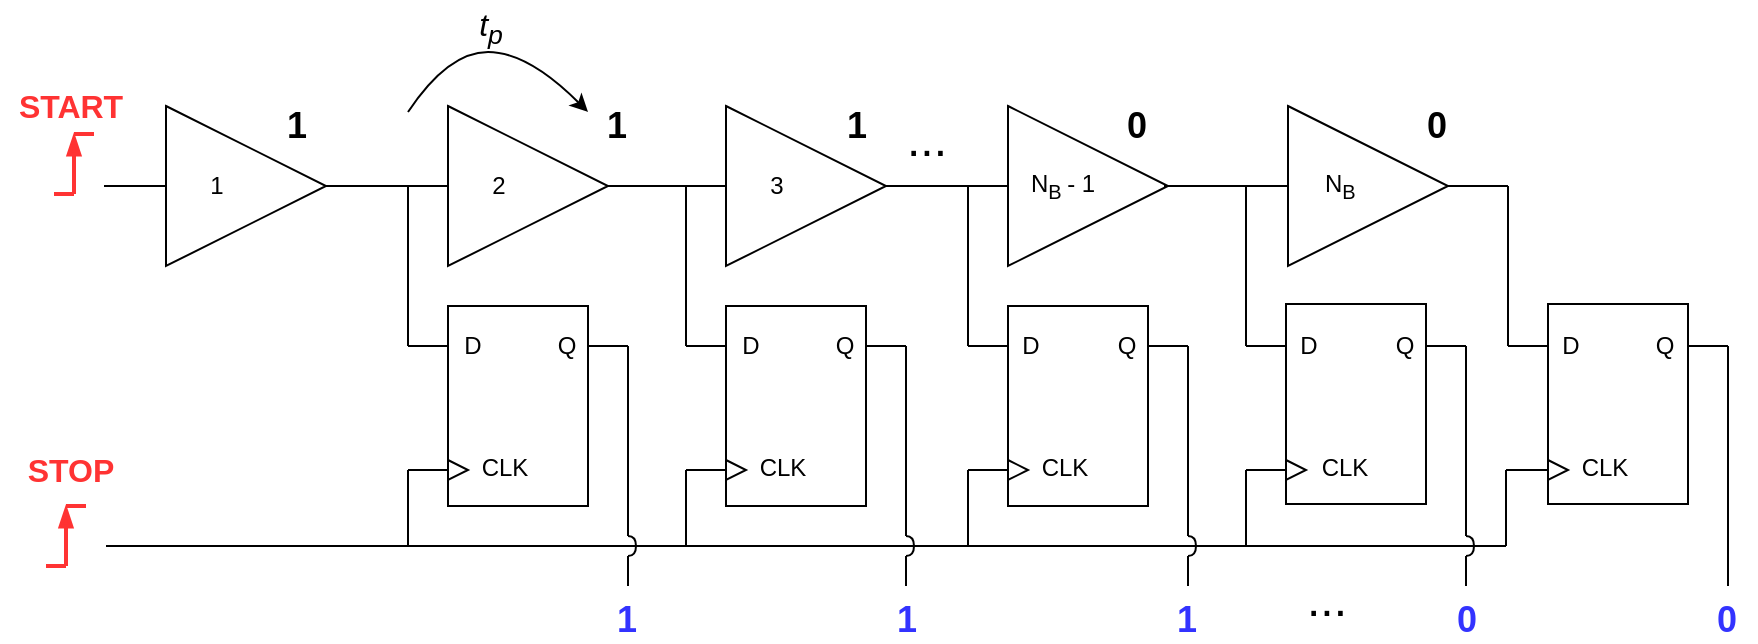 <mxfile>
    <diagram id="1EXWsSY_AmRjuCrx7NAw" name="Page-1">
        <mxGraphModel dx="1924" dy="332" grid="1" gridSize="10" guides="1" tooltips="1" connect="1" arrows="1" fold="1" page="1" pageScale="1" pageWidth="850" pageHeight="1100" math="0" shadow="0">
            <root>
                <mxCell id="0"/>
                <mxCell id="1" parent="0"/>
                <mxCell id="2" value="" style="triangle;whiteSpace=wrap;html=1;" vertex="1" parent="1">
                    <mxGeometry x="-820" y="80" width="80" height="80" as="geometry"/>
                </mxCell>
                <mxCell id="3" value="" style="triangle;whiteSpace=wrap;html=1;" vertex="1" parent="1">
                    <mxGeometry x="-679" y="80" width="80" height="80" as="geometry"/>
                </mxCell>
                <mxCell id="4" value="" style="triangle;whiteSpace=wrap;html=1;" vertex="1" parent="1">
                    <mxGeometry x="-540" y="80" width="80" height="80" as="geometry"/>
                </mxCell>
                <mxCell id="5" value="" style="triangle;whiteSpace=wrap;html=1;" vertex="1" parent="1">
                    <mxGeometry x="-399" y="80" width="80" height="80" as="geometry"/>
                </mxCell>
                <mxCell id="6" value="" style="triangle;whiteSpace=wrap;html=1;" vertex="1" parent="1">
                    <mxGeometry x="-259" y="80" width="80" height="80" as="geometry"/>
                </mxCell>
                <mxCell id="7" value="" style="whiteSpace=wrap;html=1;" vertex="1" parent="1">
                    <mxGeometry x="-679" y="180" width="70" height="100" as="geometry"/>
                </mxCell>
                <mxCell id="8" value="" style="whiteSpace=wrap;html=1;" vertex="1" parent="1">
                    <mxGeometry x="-540" y="180" width="70" height="100" as="geometry"/>
                </mxCell>
                <mxCell id="9" value="" style="whiteSpace=wrap;html=1;" vertex="1" parent="1">
                    <mxGeometry x="-399" y="180" width="70" height="100" as="geometry"/>
                </mxCell>
                <mxCell id="10" value="" style="whiteSpace=wrap;html=1;" vertex="1" parent="1">
                    <mxGeometry x="-260" y="179" width="70" height="100" as="geometry"/>
                </mxCell>
                <mxCell id="11" value="" style="whiteSpace=wrap;html=1;" vertex="1" parent="1">
                    <mxGeometry x="-129" y="179" width="70" height="100" as="geometry"/>
                </mxCell>
                <mxCell id="12" value="" style="endArrow=none;html=1;exitX=1;exitY=0.5;exitDx=0;exitDy=0;entryX=0;entryY=0.5;entryDx=0;entryDy=0;" edge="1" parent="1" source="2" target="3">
                    <mxGeometry width="50" height="50" relative="1" as="geometry">
                        <mxPoint x="-709" y="161" as="sourcePoint"/>
                        <mxPoint x="-680" y="120" as="targetPoint"/>
                    </mxGeometry>
                </mxCell>
                <mxCell id="13" value="" style="endArrow=none;html=1;exitX=1;exitY=0.5;exitDx=0;exitDy=0;" edge="1" parent="1" source="3">
                    <mxGeometry width="50" height="50" relative="1" as="geometry">
                        <mxPoint x="-580" y="120" as="sourcePoint"/>
                        <mxPoint x="-540" y="120" as="targetPoint"/>
                    </mxGeometry>
                </mxCell>
                <mxCell id="14" value="" style="endArrow=none;html=1;exitX=1;exitY=0.5;exitDx=0;exitDy=0;entryX=0;entryY=0.5;entryDx=0;entryDy=0;" edge="1" parent="1" target="5">
                    <mxGeometry width="50" height="50" relative="1" as="geometry">
                        <mxPoint x="-460" y="120" as="sourcePoint"/>
                        <mxPoint x="-420" y="120" as="targetPoint"/>
                    </mxGeometry>
                </mxCell>
                <mxCell id="15" value="" style="endArrow=none;html=1;exitX=1;exitY=0.5;exitDx=0;exitDy=0;entryX=0;entryY=0.5;entryDx=0;entryDy=0;" edge="1" parent="1" target="6">
                    <mxGeometry width="50" height="50" relative="1" as="geometry">
                        <mxPoint x="-321" y="120" as="sourcePoint"/>
                        <mxPoint x="-281" y="120" as="targetPoint"/>
                    </mxGeometry>
                </mxCell>
                <mxCell id="16" value="" style="endArrow=none;html=1;exitX=1;exitY=0.5;exitDx=0;exitDy=0;" edge="1" parent="1" source="6">
                    <mxGeometry width="50" height="50" relative="1" as="geometry">
                        <mxPoint x="-178" y="120" as="sourcePoint"/>
                        <mxPoint x="-149" y="120" as="targetPoint"/>
                    </mxGeometry>
                </mxCell>
                <mxCell id="17" value="" style="endArrow=none;html=1;" edge="1" parent="1">
                    <mxGeometry width="50" height="50" relative="1" as="geometry">
                        <mxPoint x="-699" y="200" as="sourcePoint"/>
                        <mxPoint x="-679" y="200" as="targetPoint"/>
                    </mxGeometry>
                </mxCell>
                <mxCell id="18" value="" style="endArrow=none;html=1;" edge="1" parent="1">
                    <mxGeometry width="50" height="50" relative="1" as="geometry">
                        <mxPoint x="-419" y="120" as="sourcePoint"/>
                        <mxPoint x="-419" y="200" as="targetPoint"/>
                    </mxGeometry>
                </mxCell>
                <mxCell id="19" value="" style="endArrow=none;html=1;" edge="1" parent="1">
                    <mxGeometry width="50" height="50" relative="1" as="geometry">
                        <mxPoint x="-280" y="120" as="sourcePoint"/>
                        <mxPoint x="-280" y="200" as="targetPoint"/>
                    </mxGeometry>
                </mxCell>
                <mxCell id="20" value="" style="endArrow=none;html=1;" edge="1" parent="1">
                    <mxGeometry width="50" height="50" relative="1" as="geometry">
                        <mxPoint x="-149" y="120" as="sourcePoint"/>
                        <mxPoint x="-149" y="200" as="targetPoint"/>
                    </mxGeometry>
                </mxCell>
                <mxCell id="21" value="" style="endArrow=none;html=1;" edge="1" parent="1">
                    <mxGeometry width="50" height="50" relative="1" as="geometry">
                        <mxPoint x="-560" y="120" as="sourcePoint"/>
                        <mxPoint x="-560" y="200" as="targetPoint"/>
                    </mxGeometry>
                </mxCell>
                <mxCell id="22" value="" style="endArrow=none;html=1;" edge="1" parent="1">
                    <mxGeometry width="50" height="50" relative="1" as="geometry">
                        <mxPoint x="-699" y="120" as="sourcePoint"/>
                        <mxPoint x="-699" y="200" as="targetPoint"/>
                    </mxGeometry>
                </mxCell>
                <mxCell id="23" value="" style="endArrow=none;html=1;" edge="1" parent="1">
                    <mxGeometry width="50" height="50" relative="1" as="geometry">
                        <mxPoint x="-560" y="200" as="sourcePoint"/>
                        <mxPoint x="-540" y="200" as="targetPoint"/>
                    </mxGeometry>
                </mxCell>
                <mxCell id="24" value="" style="endArrow=none;html=1;" edge="1" parent="1">
                    <mxGeometry width="50" height="50" relative="1" as="geometry">
                        <mxPoint x="-419.0" y="200.0" as="sourcePoint"/>
                        <mxPoint x="-399.0" y="200.0" as="targetPoint"/>
                    </mxGeometry>
                </mxCell>
                <mxCell id="25" value="" style="endArrow=none;html=1;" edge="1" parent="1">
                    <mxGeometry width="50" height="50" relative="1" as="geometry">
                        <mxPoint x="-280.0" y="200.0" as="sourcePoint"/>
                        <mxPoint x="-260.0" y="200.0" as="targetPoint"/>
                    </mxGeometry>
                </mxCell>
                <mxCell id="26" value="" style="endArrow=none;html=1;" edge="1" parent="1">
                    <mxGeometry width="50" height="50" relative="1" as="geometry">
                        <mxPoint x="-149.0" y="200.0" as="sourcePoint"/>
                        <mxPoint x="-129.0" y="200.0" as="targetPoint"/>
                    </mxGeometry>
                </mxCell>
                <mxCell id="27" value="1" style="text;html=1;resizable=0;autosize=1;align=center;verticalAlign=middle;points=[];fillColor=none;strokeColor=none;rounded=0;" vertex="1" parent="1">
                    <mxGeometry x="-805" y="110" width="20" height="20" as="geometry"/>
                </mxCell>
                <mxCell id="28" value="2" style="text;html=1;resizable=0;autosize=1;align=center;verticalAlign=middle;points=[];fillColor=none;strokeColor=none;rounded=0;" vertex="1" parent="1">
                    <mxGeometry x="-664" y="110" width="20" height="20" as="geometry"/>
                </mxCell>
                <mxCell id="29" value="3" style="text;html=1;resizable=0;autosize=1;align=center;verticalAlign=middle;points=[];fillColor=none;strokeColor=none;rounded=0;" vertex="1" parent="1">
                    <mxGeometry x="-525" y="110" width="20" height="20" as="geometry"/>
                </mxCell>
                <mxCell id="30" value="N&lt;sub&gt;B&amp;nbsp;&lt;/sub&gt;- 1" style="text;html=1;resizable=0;autosize=1;align=center;verticalAlign=middle;points=[];fillColor=none;strokeColor=none;rounded=0;" vertex="1" parent="1">
                    <mxGeometry x="-397" y="110" width="50" height="20" as="geometry"/>
                </mxCell>
                <mxCell id="31" value="N&lt;sub&gt;B&amp;nbsp;&lt;/sub&gt;" style="text;html=1;resizable=0;autosize=1;align=center;verticalAlign=middle;points=[];fillColor=none;strokeColor=none;rounded=0;" vertex="1" parent="1">
                    <mxGeometry x="-247" y="110" width="30" height="20" as="geometry"/>
                </mxCell>
                <mxCell id="32" value="&lt;font style=&quot;font-size: 24px&quot;&gt;...&lt;/font&gt;" style="text;html=1;resizable=0;autosize=1;align=center;verticalAlign=middle;points=[];fillColor=none;strokeColor=none;rounded=0;" vertex="1" parent="1">
                    <mxGeometry x="-460" y="87" width="40" height="20" as="geometry"/>
                </mxCell>
                <mxCell id="33" value="" style="curved=1;endArrow=classic;html=1;fontSize=24;" edge="1" parent="1">
                    <mxGeometry width="50" height="50" relative="1" as="geometry">
                        <mxPoint x="-699" y="83" as="sourcePoint"/>
                        <mxPoint x="-609" y="83" as="targetPoint"/>
                        <Array as="points">
                            <mxPoint x="-679" y="53"/>
                            <mxPoint x="-639" y="53"/>
                        </Array>
                    </mxGeometry>
                </mxCell>
                <mxCell id="34" value="&lt;div class=&quot;standard&quot; id=&quot;magicparlabel-1922&quot; style=&quot;margin-bottom: 2ex&quot;&gt;&lt;font size=&quot;3&quot; color=&quot;#000000&quot;&gt;t&lt;sub&gt;p&lt;/sub&gt;&lt;/font&gt;&lt;br&gt;&lt;/div&gt;" style="text;html=1;resizable=0;autosize=1;align=center;verticalAlign=middle;points=[];fillColor=none;strokeColor=none;rounded=0;fontStyle=2" vertex="1" parent="1">
                    <mxGeometry x="-673" y="27" width="30" height="40" as="geometry"/>
                </mxCell>
                <mxCell id="35" value="D" style="text;html=1;resizable=0;autosize=1;align=center;verticalAlign=middle;points=[];fillColor=none;strokeColor=none;rounded=0;" vertex="1" parent="1">
                    <mxGeometry x="-677" y="190" width="20" height="20" as="geometry"/>
                </mxCell>
                <mxCell id="36" value="D" style="text;html=1;resizable=0;autosize=1;align=center;verticalAlign=middle;points=[];fillColor=none;strokeColor=none;rounded=0;" vertex="1" parent="1">
                    <mxGeometry x="-538" y="190" width="20" height="20" as="geometry"/>
                </mxCell>
                <mxCell id="37" value="D" style="text;html=1;resizable=0;autosize=1;align=center;verticalAlign=middle;points=[];fillColor=none;strokeColor=none;rounded=0;" vertex="1" parent="1">
                    <mxGeometry x="-398" y="190" width="20" height="20" as="geometry"/>
                </mxCell>
                <mxCell id="38" value="D" style="text;html=1;resizable=0;autosize=1;align=center;verticalAlign=middle;points=[];fillColor=none;strokeColor=none;rounded=0;" vertex="1" parent="1">
                    <mxGeometry x="-259" y="190" width="20" height="20" as="geometry"/>
                </mxCell>
                <mxCell id="39" value="D" style="text;html=1;resizable=0;autosize=1;align=center;verticalAlign=middle;points=[];fillColor=none;strokeColor=none;rounded=0;" vertex="1" parent="1">
                    <mxGeometry x="-128" y="190" width="20" height="20" as="geometry"/>
                </mxCell>
                <mxCell id="40" value="" style="endArrow=none;html=1;" edge="1" parent="1">
                    <mxGeometry width="50" height="50" relative="1" as="geometry">
                        <mxPoint x="-609" y="200" as="sourcePoint"/>
                        <mxPoint x="-589" y="200" as="targetPoint"/>
                    </mxGeometry>
                </mxCell>
                <mxCell id="41" value="" style="endArrow=none;html=1;" edge="1" parent="1">
                    <mxGeometry width="50" height="50" relative="1" as="geometry">
                        <mxPoint x="-470" y="200" as="sourcePoint"/>
                        <mxPoint x="-450" y="200" as="targetPoint"/>
                    </mxGeometry>
                </mxCell>
                <mxCell id="42" value="" style="endArrow=none;html=1;" edge="1" parent="1">
                    <mxGeometry width="50" height="50" relative="1" as="geometry">
                        <mxPoint x="-329" y="200" as="sourcePoint"/>
                        <mxPoint x="-309" y="200" as="targetPoint"/>
                    </mxGeometry>
                </mxCell>
                <mxCell id="43" value="" style="endArrow=none;html=1;" edge="1" parent="1">
                    <mxGeometry width="50" height="50" relative="1" as="geometry">
                        <mxPoint x="-190" y="200" as="sourcePoint"/>
                        <mxPoint x="-170" y="200" as="targetPoint"/>
                    </mxGeometry>
                </mxCell>
                <mxCell id="44" value="" style="endArrow=none;html=1;" edge="1" parent="1">
                    <mxGeometry width="50" height="50" relative="1" as="geometry">
                        <mxPoint x="-59.0" y="200" as="sourcePoint"/>
                        <mxPoint x="-39" y="200" as="targetPoint"/>
                    </mxGeometry>
                </mxCell>
                <mxCell id="45" value="Q" style="text;html=1;resizable=0;autosize=1;align=center;verticalAlign=middle;points=[];fillColor=none;strokeColor=none;rounded=0;" vertex="1" parent="1">
                    <mxGeometry x="-630" y="190" width="20" height="20" as="geometry"/>
                </mxCell>
                <mxCell id="46" value="Q" style="text;html=1;resizable=0;autosize=1;align=center;verticalAlign=middle;points=[];fillColor=none;strokeColor=none;rounded=0;" vertex="1" parent="1">
                    <mxGeometry x="-491" y="190" width="20" height="20" as="geometry"/>
                </mxCell>
                <mxCell id="47" value="Q" style="text;html=1;resizable=0;autosize=1;align=center;verticalAlign=middle;points=[];fillColor=none;strokeColor=none;rounded=0;" vertex="1" parent="1">
                    <mxGeometry x="-350" y="190" width="20" height="20" as="geometry"/>
                </mxCell>
                <mxCell id="48" value="Q" style="text;html=1;resizable=0;autosize=1;align=center;verticalAlign=middle;points=[];fillColor=none;strokeColor=none;rounded=0;" vertex="1" parent="1">
                    <mxGeometry x="-211" y="190" width="20" height="20" as="geometry"/>
                </mxCell>
                <mxCell id="49" value="Q" style="text;html=1;resizable=0;autosize=1;align=center;verticalAlign=middle;points=[];fillColor=none;strokeColor=none;rounded=0;" vertex="1" parent="1">
                    <mxGeometry x="-81" y="190" width="20" height="20" as="geometry"/>
                </mxCell>
                <mxCell id="50" value="" style="triangle;whiteSpace=wrap;html=1;fontSize=18;fontColor=#FFFFFF;strokeWidth=1;" vertex="1" parent="1">
                    <mxGeometry x="-679" y="257" width="10" height="10" as="geometry"/>
                </mxCell>
                <mxCell id="51" value="" style="triangle;whiteSpace=wrap;html=1;fontSize=18;fontColor=#FFFFFF;strokeWidth=1;" vertex="1" parent="1">
                    <mxGeometry x="-540" y="257" width="10" height="10" as="geometry"/>
                </mxCell>
                <mxCell id="52" value="" style="triangle;whiteSpace=wrap;html=1;fontSize=18;fontColor=#FFFFFF;strokeWidth=1;" vertex="1" parent="1">
                    <mxGeometry x="-399" y="257" width="10" height="10" as="geometry"/>
                </mxCell>
                <mxCell id="53" value="" style="triangle;whiteSpace=wrap;html=1;fontSize=18;fontColor=#FFFFFF;strokeWidth=1;" vertex="1" parent="1">
                    <mxGeometry x="-260" y="257" width="10" height="10" as="geometry"/>
                </mxCell>
                <mxCell id="54" value="" style="triangle;whiteSpace=wrap;html=1;fontSize=18;fontColor=#FFFFFF;strokeWidth=1;" vertex="1" parent="1">
                    <mxGeometry x="-129" y="257" width="10" height="10" as="geometry"/>
                </mxCell>
                <mxCell id="55" value="CLK" style="text;html=1;resizable=0;autosize=1;align=center;verticalAlign=middle;points=[];fillColor=none;strokeColor=none;rounded=0;" vertex="1" parent="1">
                    <mxGeometry x="-671" y="251" width="40" height="20" as="geometry"/>
                </mxCell>
                <mxCell id="56" value="CLK" style="text;html=1;resizable=0;autosize=1;align=center;verticalAlign=middle;points=[];fillColor=none;strokeColor=none;rounded=0;" vertex="1" parent="1">
                    <mxGeometry x="-532" y="251" width="40" height="20" as="geometry"/>
                </mxCell>
                <mxCell id="57" value="CLK" style="text;html=1;resizable=0;autosize=1;align=center;verticalAlign=middle;points=[];fillColor=none;strokeColor=none;rounded=0;" vertex="1" parent="1">
                    <mxGeometry x="-391" y="251" width="40" height="20" as="geometry"/>
                </mxCell>
                <mxCell id="58" value="CLK" style="text;html=1;resizable=0;autosize=1;align=center;verticalAlign=middle;points=[];fillColor=none;strokeColor=none;rounded=0;" vertex="1" parent="1">
                    <mxGeometry x="-251" y="251" width="40" height="20" as="geometry"/>
                </mxCell>
                <mxCell id="59" value="CLK" style="text;html=1;resizable=0;autosize=1;align=center;verticalAlign=middle;points=[];fillColor=none;strokeColor=none;rounded=0;" vertex="1" parent="1">
                    <mxGeometry x="-121" y="251" width="40" height="20" as="geometry"/>
                </mxCell>
                <mxCell id="60" value="" style="endArrow=none;html=1;entryX=0;entryY=0.5;entryDx=0;entryDy=0;" edge="1" parent="1">
                    <mxGeometry width="50" height="50" relative="1" as="geometry">
                        <mxPoint x="-851" y="120" as="sourcePoint"/>
                        <mxPoint x="-820" y="120" as="targetPoint"/>
                    </mxGeometry>
                </mxCell>
                <mxCell id="61" value="" style="endArrow=none;html=1;" edge="1" parent="1">
                    <mxGeometry width="50" height="50" relative="1" as="geometry">
                        <mxPoint x="-699" y="262" as="sourcePoint"/>
                        <mxPoint x="-679" y="262" as="targetPoint"/>
                    </mxGeometry>
                </mxCell>
                <mxCell id="62" value="" style="endArrow=none;html=1;" edge="1" parent="1">
                    <mxGeometry width="50" height="50" relative="1" as="geometry">
                        <mxPoint x="-560" y="262" as="sourcePoint"/>
                        <mxPoint x="-540" y="262" as="targetPoint"/>
                    </mxGeometry>
                </mxCell>
                <mxCell id="63" value="" style="endArrow=none;html=1;" edge="1" parent="1">
                    <mxGeometry width="50" height="50" relative="1" as="geometry">
                        <mxPoint x="-419" y="262" as="sourcePoint"/>
                        <mxPoint x="-399" y="262" as="targetPoint"/>
                    </mxGeometry>
                </mxCell>
                <mxCell id="64" value="" style="endArrow=none;html=1;" edge="1" parent="1">
                    <mxGeometry width="50" height="50" relative="1" as="geometry">
                        <mxPoint x="-280" y="262" as="sourcePoint"/>
                        <mxPoint x="-260" y="262" as="targetPoint"/>
                    </mxGeometry>
                </mxCell>
                <mxCell id="65" value="" style="endArrow=none;html=1;entryX=0;entryY=0.5;entryDx=0;entryDy=0;" edge="1" parent="1" target="54">
                    <mxGeometry width="50" height="50" relative="1" as="geometry">
                        <mxPoint x="-150" y="262" as="sourcePoint"/>
                        <mxPoint x="-130" y="262" as="targetPoint"/>
                    </mxGeometry>
                </mxCell>
                <mxCell id="66" value="" style="endArrow=none;html=1;" edge="1" parent="1">
                    <mxGeometry width="50" height="50" relative="1" as="geometry">
                        <mxPoint x="-850" y="300" as="sourcePoint"/>
                        <mxPoint x="-150" y="300" as="targetPoint"/>
                    </mxGeometry>
                </mxCell>
                <mxCell id="67" value="" style="endArrow=none;html=1;" edge="1" parent="1">
                    <mxGeometry width="50" height="50" relative="1" as="geometry">
                        <mxPoint x="-150" y="262" as="sourcePoint"/>
                        <mxPoint x="-150" y="300" as="targetPoint"/>
                    </mxGeometry>
                </mxCell>
                <mxCell id="68" value="" style="endArrow=none;html=1;" edge="1" parent="1">
                    <mxGeometry width="50" height="50" relative="1" as="geometry">
                        <mxPoint x="-280" y="262" as="sourcePoint"/>
                        <mxPoint x="-280" y="300" as="targetPoint"/>
                    </mxGeometry>
                </mxCell>
                <mxCell id="69" value="" style="endArrow=none;html=1;" edge="1" parent="1">
                    <mxGeometry width="50" height="50" relative="1" as="geometry">
                        <mxPoint x="-419" y="262" as="sourcePoint"/>
                        <mxPoint x="-419" y="300" as="targetPoint"/>
                    </mxGeometry>
                </mxCell>
                <mxCell id="70" value="" style="endArrow=none;html=1;" edge="1" parent="1">
                    <mxGeometry width="50" height="50" relative="1" as="geometry">
                        <mxPoint x="-560" y="262" as="sourcePoint"/>
                        <mxPoint x="-560" y="300" as="targetPoint"/>
                    </mxGeometry>
                </mxCell>
                <mxCell id="71" value="" style="endArrow=none;html=1;" edge="1" parent="1">
                    <mxGeometry width="50" height="50" relative="1" as="geometry">
                        <mxPoint x="-699" y="262" as="sourcePoint"/>
                        <mxPoint x="-699" y="300" as="targetPoint"/>
                    </mxGeometry>
                </mxCell>
                <mxCell id="72" value="" style="curved=1;endArrow=none;html=1;fontSize=18;fontColor=#FFFFFF;edgeStyle=orthogonalEdgeStyle;endFill=0;strokeWidth=1;" edge="1" parent="1">
                    <mxGeometry width="50" height="50" relative="1" as="geometry">
                        <mxPoint x="-589" y="305" as="sourcePoint"/>
                        <mxPoint x="-589" y="295" as="targetPoint"/>
                        <Array as="points">
                            <mxPoint x="-585" y="305"/>
                            <mxPoint x="-585" y="295"/>
                        </Array>
                    </mxGeometry>
                </mxCell>
                <mxCell id="73" value="" style="endArrow=none;html=1;" edge="1" parent="1">
                    <mxGeometry width="50" height="50" relative="1" as="geometry">
                        <mxPoint x="-589" y="200" as="sourcePoint"/>
                        <mxPoint x="-589" y="295" as="targetPoint"/>
                    </mxGeometry>
                </mxCell>
                <mxCell id="74" value="" style="endArrow=none;html=1;" edge="1" parent="1">
                    <mxGeometry width="50" height="50" relative="1" as="geometry">
                        <mxPoint x="-589" y="305" as="sourcePoint"/>
                        <mxPoint x="-589" y="320" as="targetPoint"/>
                    </mxGeometry>
                </mxCell>
                <mxCell id="75" value="" style="curved=1;endArrow=none;html=1;fontSize=18;fontColor=#FFFFFF;edgeStyle=orthogonalEdgeStyle;endFill=0;strokeWidth=1;" edge="1" parent="1">
                    <mxGeometry width="50" height="50" relative="1" as="geometry">
                        <mxPoint x="-450" y="305" as="sourcePoint"/>
                        <mxPoint x="-450" y="295" as="targetPoint"/>
                        <Array as="points">
                            <mxPoint x="-446" y="305"/>
                            <mxPoint x="-446" y="295"/>
                        </Array>
                    </mxGeometry>
                </mxCell>
                <mxCell id="76" value="" style="endArrow=none;html=1;" edge="1" parent="1">
                    <mxGeometry width="50" height="50" relative="1" as="geometry">
                        <mxPoint x="-450" y="200" as="sourcePoint"/>
                        <mxPoint x="-450" y="295" as="targetPoint"/>
                    </mxGeometry>
                </mxCell>
                <mxCell id="77" value="" style="endArrow=none;html=1;" edge="1" parent="1">
                    <mxGeometry width="50" height="50" relative="1" as="geometry">
                        <mxPoint x="-450" y="305" as="sourcePoint"/>
                        <mxPoint x="-450" y="320" as="targetPoint"/>
                    </mxGeometry>
                </mxCell>
                <mxCell id="78" value="" style="curved=1;endArrow=none;html=1;fontSize=18;fontColor=#FFFFFF;edgeStyle=orthogonalEdgeStyle;endFill=0;strokeWidth=1;" edge="1" parent="1">
                    <mxGeometry width="50" height="50" relative="1" as="geometry">
                        <mxPoint x="-309" y="305" as="sourcePoint"/>
                        <mxPoint x="-309" y="295" as="targetPoint"/>
                        <Array as="points">
                            <mxPoint x="-305" y="305"/>
                            <mxPoint x="-305" y="295"/>
                        </Array>
                    </mxGeometry>
                </mxCell>
                <mxCell id="79" value="" style="endArrow=none;html=1;" edge="1" parent="1">
                    <mxGeometry width="50" height="50" relative="1" as="geometry">
                        <mxPoint x="-309" y="200" as="sourcePoint"/>
                        <mxPoint x="-309" y="295" as="targetPoint"/>
                    </mxGeometry>
                </mxCell>
                <mxCell id="80" value="" style="endArrow=none;html=1;" edge="1" parent="1">
                    <mxGeometry width="50" height="50" relative="1" as="geometry">
                        <mxPoint x="-309" y="305" as="sourcePoint"/>
                        <mxPoint x="-309" y="320" as="targetPoint"/>
                    </mxGeometry>
                </mxCell>
                <mxCell id="81" value="" style="curved=1;endArrow=none;html=1;fontSize=18;fontColor=#FFFFFF;edgeStyle=orthogonalEdgeStyle;endFill=0;strokeWidth=1;" edge="1" parent="1">
                    <mxGeometry width="50" height="50" relative="1" as="geometry">
                        <mxPoint x="-170" y="305" as="sourcePoint"/>
                        <mxPoint x="-170" y="295" as="targetPoint"/>
                        <Array as="points">
                            <mxPoint x="-166" y="305"/>
                            <mxPoint x="-166" y="295"/>
                        </Array>
                    </mxGeometry>
                </mxCell>
                <mxCell id="82" value="" style="endArrow=none;html=1;" edge="1" parent="1">
                    <mxGeometry width="50" height="50" relative="1" as="geometry">
                        <mxPoint x="-170" y="200" as="sourcePoint"/>
                        <mxPoint x="-170" y="295" as="targetPoint"/>
                    </mxGeometry>
                </mxCell>
                <mxCell id="83" value="" style="endArrow=none;html=1;" edge="1" parent="1">
                    <mxGeometry width="50" height="50" relative="1" as="geometry">
                        <mxPoint x="-170" y="305" as="sourcePoint"/>
                        <mxPoint x="-170" y="320" as="targetPoint"/>
                    </mxGeometry>
                </mxCell>
                <mxCell id="84" value="" style="endArrow=none;html=1;" edge="1" parent="1">
                    <mxGeometry width="50" height="50" relative="1" as="geometry">
                        <mxPoint x="-39" y="200" as="sourcePoint"/>
                        <mxPoint x="-39" y="320" as="targetPoint"/>
                    </mxGeometry>
                </mxCell>
                <mxCell id="85" value="&lt;div class=&quot;standard&quot; id=&quot;magicparlabel-1922&quot; style=&quot;margin-bottom: 2ex&quot;&gt;&lt;font size=&quot;3&quot; style=&quot;font-style: normal&quot; color=&quot;#ff3333&quot;&gt;&lt;b&gt;START&lt;/b&gt;&lt;/font&gt;&lt;/div&gt;" style="text;html=1;resizable=0;autosize=1;align=center;verticalAlign=middle;points=[];fillColor=none;strokeColor=none;rounded=0;fontStyle=2" vertex="1" parent="1">
                    <mxGeometry x="-903" y="71" width="70" height="30" as="geometry"/>
                </mxCell>
                <mxCell id="86" value="&lt;div class=&quot;standard&quot; id=&quot;magicparlabel-1922&quot; style=&quot;margin-bottom: 2ex&quot;&gt;&lt;font size=&quot;3&quot; style=&quot;font-style: normal&quot; color=&quot;#ff3333&quot;&gt;&lt;b&gt;STOP&lt;/b&gt;&lt;/font&gt;&lt;/div&gt;" style="text;html=1;resizable=0;autosize=1;align=center;verticalAlign=middle;points=[];fillColor=none;strokeColor=none;rounded=0;fontStyle=2" vertex="1" parent="1">
                    <mxGeometry x="-898" y="253" width="60" height="30" as="geometry"/>
                </mxCell>
                <mxCell id="87" value="" style="endArrow=none;html=1;strokeWidth=2;strokeColor=#FF3333;" edge="1" parent="1">
                    <mxGeometry width="50" height="50" relative="1" as="geometry">
                        <mxPoint x="-876" y="124" as="sourcePoint"/>
                        <mxPoint x="-866" y="124" as="targetPoint"/>
                    </mxGeometry>
                </mxCell>
                <mxCell id="88" value="" style="endArrow=none;html=1;strokeWidth=2;strokeColor=#FF3333;" edge="1" parent="1">
                    <mxGeometry width="50" height="50" relative="1" as="geometry">
                        <mxPoint x="-866" y="94" as="sourcePoint"/>
                        <mxPoint x="-856" y="94" as="targetPoint"/>
                    </mxGeometry>
                </mxCell>
                <mxCell id="89" value="" style="endArrow=none;html=1;startArrow=blockThin;startFill=1;strokeWidth=2;strokeColor=#FF3333;" edge="1" parent="1">
                    <mxGeometry width="50" height="50" relative="1" as="geometry">
                        <mxPoint x="-866" y="94" as="sourcePoint"/>
                        <mxPoint x="-866" y="124" as="targetPoint"/>
                    </mxGeometry>
                </mxCell>
                <mxCell id="90" value="" style="endArrow=none;html=1;strokeWidth=2;strokeColor=#FF3333;" edge="1" parent="1">
                    <mxGeometry width="50" height="50" relative="1" as="geometry">
                        <mxPoint x="-880" y="310" as="sourcePoint"/>
                        <mxPoint x="-870" y="310" as="targetPoint"/>
                    </mxGeometry>
                </mxCell>
                <mxCell id="91" value="" style="endArrow=none;html=1;strokeWidth=2;strokeColor=#FF3333;" edge="1" parent="1">
                    <mxGeometry width="50" height="50" relative="1" as="geometry">
                        <mxPoint x="-870" y="280" as="sourcePoint"/>
                        <mxPoint x="-860" y="280" as="targetPoint"/>
                    </mxGeometry>
                </mxCell>
                <mxCell id="92" value="" style="endArrow=none;html=1;startArrow=blockThin;startFill=1;strokeWidth=2;strokeColor=#FF3333;" edge="1" parent="1">
                    <mxGeometry width="50" height="50" relative="1" as="geometry">
                        <mxPoint x="-870" y="280" as="sourcePoint"/>
                        <mxPoint x="-870" y="310" as="targetPoint"/>
                    </mxGeometry>
                </mxCell>
                <mxCell id="93" value="&lt;font style=&quot;font-size: 18px&quot; color=&quot;#000000&quot;&gt;&lt;b&gt;1&lt;/b&gt;&lt;/font&gt;" style="text;html=1;resizable=0;autosize=1;align=center;verticalAlign=middle;points=[];fillColor=none;strokeColor=none;rounded=0;" vertex="1" parent="1">
                    <mxGeometry x="-770" y="80" width="30" height="20" as="geometry"/>
                </mxCell>
                <mxCell id="94" value="&lt;font style=&quot;font-size: 18px&quot; color=&quot;#000000&quot;&gt;&lt;b&gt;1&lt;/b&gt;&lt;/font&gt;" style="text;html=1;resizable=0;autosize=1;align=center;verticalAlign=middle;points=[];fillColor=none;strokeColor=none;rounded=0;" vertex="1" parent="1">
                    <mxGeometry x="-610" y="80" width="30" height="20" as="geometry"/>
                </mxCell>
                <mxCell id="95" value="&lt;font style=&quot;font-size: 18px&quot; color=&quot;#000000&quot;&gt;&lt;b&gt;1&lt;/b&gt;&lt;/font&gt;" style="text;html=1;resizable=0;autosize=1;align=center;verticalAlign=middle;points=[];fillColor=none;strokeColor=none;rounded=0;" vertex="1" parent="1">
                    <mxGeometry x="-490" y="80" width="30" height="20" as="geometry"/>
                </mxCell>
                <mxCell id="96" value="&lt;font style=&quot;font-size: 18px&quot; color=&quot;#000000&quot;&gt;&lt;b&gt;0&lt;/b&gt;&lt;/font&gt;" style="text;html=1;resizable=0;autosize=1;align=center;verticalAlign=middle;points=[];fillColor=none;strokeColor=none;rounded=0;" vertex="1" parent="1">
                    <mxGeometry x="-350" y="80" width="30" height="20" as="geometry"/>
                </mxCell>
                <mxCell id="97" value="&lt;font style=&quot;font-size: 18px&quot; color=&quot;#000000&quot;&gt;&lt;b&gt;0&lt;/b&gt;&lt;/font&gt;" style="text;html=1;resizable=0;autosize=1;align=center;verticalAlign=middle;points=[];fillColor=none;strokeColor=none;rounded=0;" vertex="1" parent="1">
                    <mxGeometry x="-200" y="80" width="30" height="20" as="geometry"/>
                </mxCell>
                <mxCell id="98" value="&lt;font style=&quot;font-size: 18px&quot; color=&quot;#3333ff&quot;&gt;&lt;b&gt;1&lt;/b&gt;&lt;/font&gt;" style="text;html=1;resizable=0;autosize=1;align=center;verticalAlign=middle;points=[];fillColor=none;strokeColor=none;rounded=0;" vertex="1" parent="1">
                    <mxGeometry x="-605" y="327" width="30" height="20" as="geometry"/>
                </mxCell>
                <mxCell id="99" value="&lt;font style=&quot;font-size: 18px&quot; color=&quot;#3333ff&quot;&gt;&lt;b&gt;1&lt;/b&gt;&lt;/font&gt;" style="text;html=1;resizable=0;autosize=1;align=center;verticalAlign=middle;points=[];fillColor=none;strokeColor=none;rounded=0;" vertex="1" parent="1">
                    <mxGeometry x="-465" y="327" width="30" height="20" as="geometry"/>
                </mxCell>
                <mxCell id="100" value="&lt;font style=&quot;font-size: 18px&quot; color=&quot;#3333ff&quot;&gt;&lt;b&gt;1&lt;/b&gt;&lt;/font&gt;" style="text;html=1;resizable=0;autosize=1;align=center;verticalAlign=middle;points=[];fillColor=none;strokeColor=none;rounded=0;" vertex="1" parent="1">
                    <mxGeometry x="-325" y="327" width="30" height="20" as="geometry"/>
                </mxCell>
                <mxCell id="101" value="&lt;font style=&quot;font-size: 18px&quot; color=&quot;#3333ff&quot;&gt;&lt;b&gt;0&lt;/b&gt;&lt;/font&gt;" style="text;html=1;resizable=0;autosize=1;align=center;verticalAlign=middle;points=[];fillColor=none;strokeColor=none;rounded=0;" vertex="1" parent="1">
                    <mxGeometry x="-185" y="327" width="30" height="20" as="geometry"/>
                </mxCell>
                <mxCell id="102" value="&lt;font style=&quot;font-size: 18px&quot; color=&quot;#3333ff&quot;&gt;&lt;b&gt;0&lt;/b&gt;&lt;/font&gt;" style="text;html=1;resizable=0;autosize=1;align=center;verticalAlign=middle;points=[];fillColor=none;strokeColor=none;rounded=0;" vertex="1" parent="1">
                    <mxGeometry x="-55" y="327" width="30" height="20" as="geometry"/>
                </mxCell>
                <mxCell id="103" value="&lt;font style=&quot;font-size: 24px&quot;&gt;...&lt;/font&gt;" style="text;html=1;resizable=0;autosize=1;align=center;verticalAlign=middle;points=[];fillColor=none;strokeColor=none;rounded=0;" vertex="1" parent="1">
                    <mxGeometry x="-260" y="317" width="40" height="20" as="geometry"/>
                </mxCell>
            </root>
        </mxGraphModel>
    </diagram>
</mxfile>